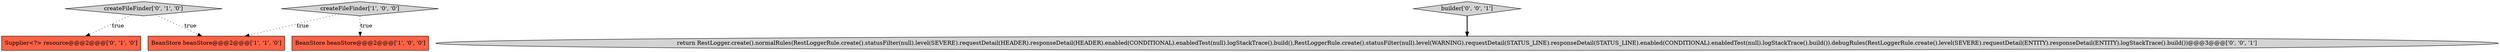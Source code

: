 digraph {
4 [style = filled, label = "createFileFinder['0', '1', '0']", fillcolor = lightgray, shape = diamond image = "AAA0AAABBB2BBB"];
6 [style = filled, label = "return RestLogger.create().normalRules(RestLoggerRule.create().statusFilter(null).level(SEVERE).requestDetail(HEADER).responseDetail(HEADER).enabled(CONDITIONAL).enabledTest(null).logStackTrace().build(),RestLoggerRule.create().statusFilter(null).level(WARNING).requestDetail(STATUS_LINE).responseDetail(STATUS_LINE).enabled(CONDITIONAL).enabledTest(null).logStackTrace().build()).debugRules(RestLoggerRule.create().level(SEVERE).requestDetail(ENTITY).responseDetail(ENTITY).logStackTrace().build())@@@3@@@['0', '0', '1']", fillcolor = lightgray, shape = ellipse image = "AAA0AAABBB3BBB"];
1 [style = filled, label = "BeanStore beanStore@@@2@@@['1', '0', '0']", fillcolor = tomato, shape = box image = "AAA0AAABBB1BBB"];
0 [style = filled, label = "createFileFinder['1', '0', '0']", fillcolor = lightgray, shape = diamond image = "AAA0AAABBB1BBB"];
5 [style = filled, label = "builder['0', '0', '1']", fillcolor = lightgray, shape = diamond image = "AAA0AAABBB3BBB"];
2 [style = filled, label = "BeanStore beanStore@@@2@@@['1', '1', '0']", fillcolor = tomato, shape = box image = "AAA0AAABBB1BBB"];
3 [style = filled, label = "Supplier<?> resource@@@2@@@['0', '1', '0']", fillcolor = tomato, shape = box image = "AAA0AAABBB2BBB"];
0->2 [style = dotted, label="true"];
0->1 [style = dotted, label="true"];
4->3 [style = dotted, label="true"];
5->6 [style = bold, label=""];
4->2 [style = dotted, label="true"];
}
